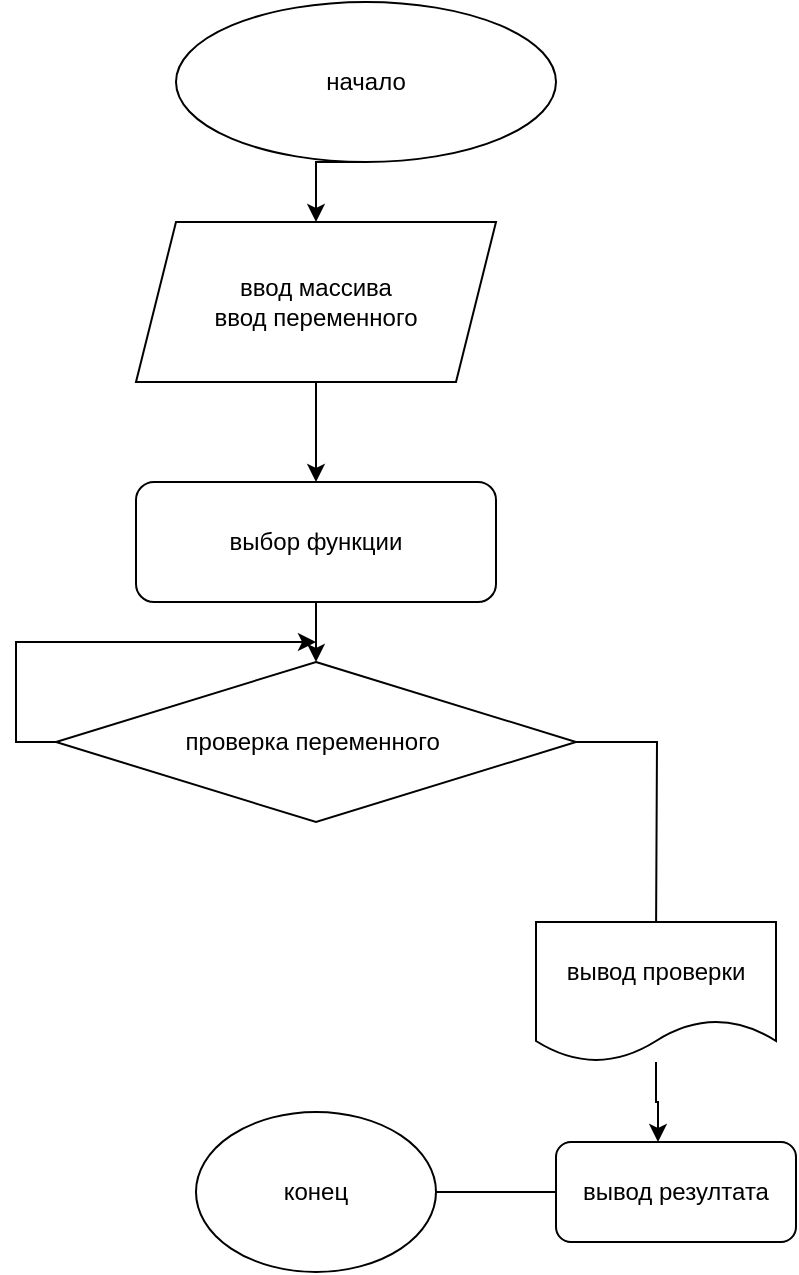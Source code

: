 <mxfile version="20.5.3"><diagram id="zMr_XTrg7AuDMiJ5JcrB" name="Страница 1"><mxGraphModel dx="846" dy="486" grid="1" gridSize="10" guides="1" tooltips="1" connect="1" arrows="1" fold="1" page="1" pageScale="1" pageWidth="827" pageHeight="1169" math="0" shadow="0"><root><mxCell id="0"/><mxCell id="1" parent="0"/><mxCell id="DGbLCtEcBEby1HrDxNag-8" style="edgeStyle=orthogonalEdgeStyle;rounded=0;orthogonalLoop=1;jettySize=auto;html=1;exitX=0.5;exitY=1;exitDx=0;exitDy=0;entryX=0.5;entryY=0;entryDx=0;entryDy=0;" edge="1" parent="1" source="DGbLCtEcBEby1HrDxNag-1" target="DGbLCtEcBEby1HrDxNag-2"><mxGeometry relative="1" as="geometry"/></mxCell><mxCell id="DGbLCtEcBEby1HrDxNag-1" value="начало" style="ellipse;whiteSpace=wrap;html=1;" vertex="1" parent="1"><mxGeometry x="200" y="10" width="190" height="80" as="geometry"/></mxCell><mxCell id="DGbLCtEcBEby1HrDxNag-18" style="edgeStyle=orthogonalEdgeStyle;rounded=0;orthogonalLoop=1;jettySize=auto;html=1;exitX=0.5;exitY=1;exitDx=0;exitDy=0;" edge="1" parent="1" source="DGbLCtEcBEby1HrDxNag-2" target="DGbLCtEcBEby1HrDxNag-17"><mxGeometry relative="1" as="geometry"/></mxCell><mxCell id="DGbLCtEcBEby1HrDxNag-2" value="ввод массива&lt;br&gt;ввод переменного" style="shape=parallelogram;perimeter=parallelogramPerimeter;whiteSpace=wrap;html=1;fixedSize=1;" vertex="1" parent="1"><mxGeometry x="180" y="120" width="180" height="80" as="geometry"/></mxCell><mxCell id="DGbLCtEcBEby1HrDxNag-15" style="edgeStyle=orthogonalEdgeStyle;rounded=0;orthogonalLoop=1;jettySize=auto;html=1;" edge="1" parent="1" source="DGbLCtEcBEby1HrDxNag-11"><mxGeometry relative="1" as="geometry"><mxPoint x="440" y="480" as="targetPoint"/></mxGeometry></mxCell><mxCell id="DGbLCtEcBEby1HrDxNag-20" style="edgeStyle=orthogonalEdgeStyle;rounded=0;orthogonalLoop=1;jettySize=auto;html=1;" edge="1" parent="1" source="DGbLCtEcBEby1HrDxNag-11"><mxGeometry relative="1" as="geometry"><mxPoint x="270" y="330" as="targetPoint"/><Array as="points"><mxPoint x="120" y="380"/><mxPoint x="120" y="330"/></Array></mxGeometry></mxCell><mxCell id="DGbLCtEcBEby1HrDxNag-11" value="проверка переменного&amp;nbsp;" style="rhombus;whiteSpace=wrap;html=1;" vertex="1" parent="1"><mxGeometry x="140" y="340" width="260" height="80" as="geometry"/></mxCell><mxCell id="DGbLCtEcBEby1HrDxNag-19" style="edgeStyle=orthogonalEdgeStyle;rounded=0;orthogonalLoop=1;jettySize=auto;html=1;exitX=0.5;exitY=1;exitDx=0;exitDy=0;entryX=0.5;entryY=0;entryDx=0;entryDy=0;" edge="1" parent="1" source="DGbLCtEcBEby1HrDxNag-17" target="DGbLCtEcBEby1HrDxNag-11"><mxGeometry relative="1" as="geometry"/></mxCell><mxCell id="DGbLCtEcBEby1HrDxNag-17" value="выбор функции" style="rounded=1;whiteSpace=wrap;html=1;" vertex="1" parent="1"><mxGeometry x="180" y="250" width="180" height="60" as="geometry"/></mxCell><mxCell id="DGbLCtEcBEby1HrDxNag-24" style="edgeStyle=orthogonalEdgeStyle;rounded=0;orthogonalLoop=1;jettySize=auto;html=1;entryX=0.425;entryY=0;entryDx=0;entryDy=0;entryPerimeter=0;" edge="1" parent="1" source="DGbLCtEcBEby1HrDxNag-21" target="DGbLCtEcBEby1HrDxNag-22"><mxGeometry relative="1" as="geometry"/></mxCell><mxCell id="DGbLCtEcBEby1HrDxNag-21" value="вывод проверки" style="shape=document;whiteSpace=wrap;html=1;boundedLbl=1;" vertex="1" parent="1"><mxGeometry x="380" y="470" width="120" height="70" as="geometry"/></mxCell><mxCell id="DGbLCtEcBEby1HrDxNag-25" style="edgeStyle=orthogonalEdgeStyle;rounded=0;orthogonalLoop=1;jettySize=auto;html=1;exitX=0;exitY=0.5;exitDx=0;exitDy=0;" edge="1" parent="1" source="DGbLCtEcBEby1HrDxNag-22"><mxGeometry relative="1" as="geometry"><mxPoint x="320" y="605" as="targetPoint"/></mxGeometry></mxCell><mxCell id="DGbLCtEcBEby1HrDxNag-22" value="вывод резултата" style="rounded=1;whiteSpace=wrap;html=1;" vertex="1" parent="1"><mxGeometry x="390" y="580" width="120" height="50" as="geometry"/></mxCell><mxCell id="DGbLCtEcBEby1HrDxNag-26" value="конец" style="ellipse;whiteSpace=wrap;html=1;" vertex="1" parent="1"><mxGeometry x="210" y="565" width="120" height="80" as="geometry"/></mxCell></root></mxGraphModel></diagram></mxfile>